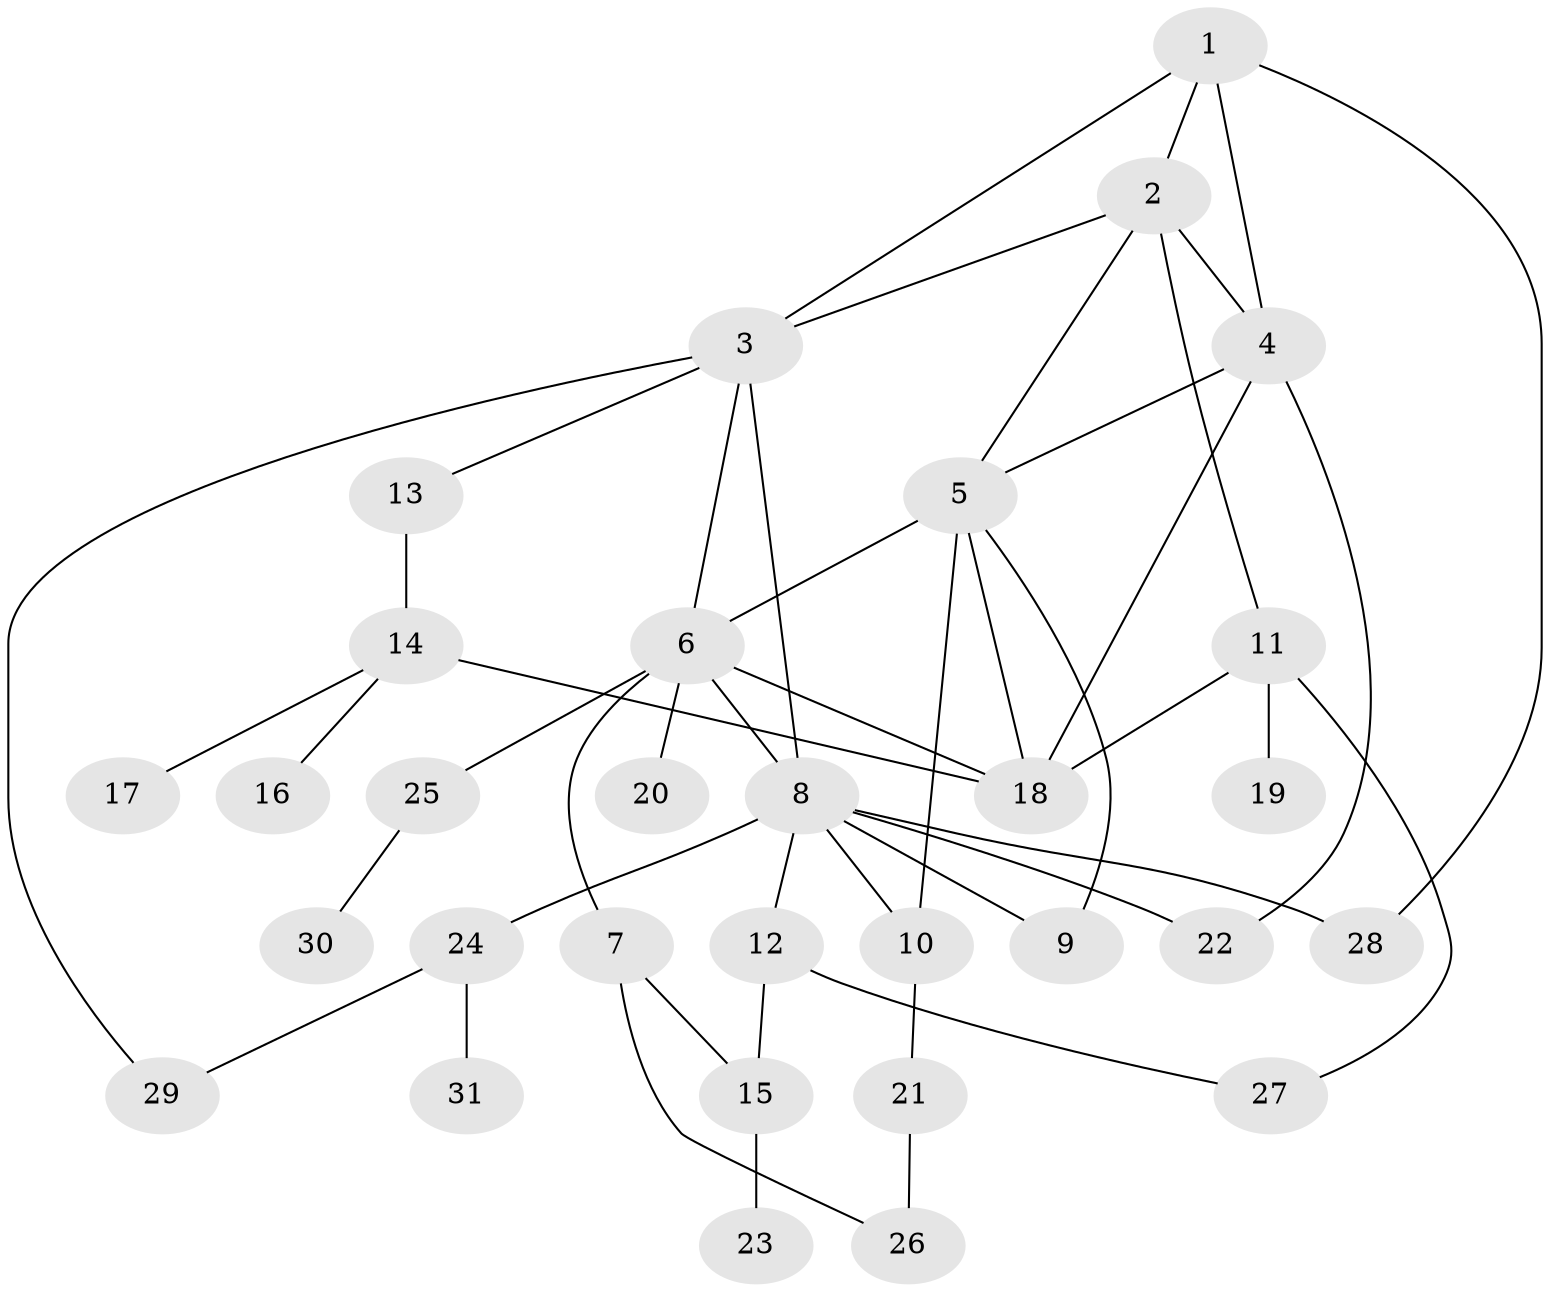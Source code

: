 // original degree distribution, {4: 0.08108108108108109, 5: 0.05405405405405406, 6: 0.013513513513513514, 3: 0.20270270270270271, 7: 0.013513513513513514, 8: 0.013513513513513514, 2: 0.2702702702702703, 9: 0.013513513513513514, 1: 0.33783783783783783}
// Generated by graph-tools (version 1.1) at 2025/48/03/04/25 22:48:36]
// undirected, 31 vertices, 47 edges
graph export_dot {
  node [color=gray90,style=filled];
  1;
  2;
  3;
  4;
  5;
  6;
  7;
  8;
  9;
  10;
  11;
  12;
  13;
  14;
  15;
  16;
  17;
  18;
  19;
  20;
  21;
  22;
  23;
  24;
  25;
  26;
  27;
  28;
  29;
  30;
  31;
  1 -- 2 [weight=1.0];
  1 -- 3 [weight=1.0];
  1 -- 4 [weight=1.0];
  1 -- 28 [weight=1.0];
  2 -- 3 [weight=1.0];
  2 -- 4 [weight=1.0];
  2 -- 5 [weight=1.0];
  2 -- 11 [weight=1.0];
  3 -- 6 [weight=1.0];
  3 -- 8 [weight=1.0];
  3 -- 13 [weight=1.0];
  3 -- 29 [weight=1.0];
  4 -- 5 [weight=1.0];
  4 -- 18 [weight=1.0];
  4 -- 22 [weight=2.0];
  5 -- 6 [weight=1.0];
  5 -- 9 [weight=3.0];
  5 -- 10 [weight=2.0];
  5 -- 18 [weight=1.0];
  6 -- 7 [weight=1.0];
  6 -- 8 [weight=1.0];
  6 -- 18 [weight=1.0];
  6 -- 20 [weight=1.0];
  6 -- 25 [weight=1.0];
  7 -- 15 [weight=1.0];
  7 -- 26 [weight=1.0];
  8 -- 9 [weight=1.0];
  8 -- 10 [weight=1.0];
  8 -- 12 [weight=1.0];
  8 -- 22 [weight=1.0];
  8 -- 24 [weight=1.0];
  8 -- 28 [weight=1.0];
  10 -- 21 [weight=1.0];
  11 -- 18 [weight=1.0];
  11 -- 19 [weight=1.0];
  11 -- 27 [weight=1.0];
  12 -- 15 [weight=1.0];
  12 -- 27 [weight=1.0];
  13 -- 14 [weight=3.0];
  14 -- 16 [weight=1.0];
  14 -- 17 [weight=1.0];
  14 -- 18 [weight=1.0];
  15 -- 23 [weight=1.0];
  21 -- 26 [weight=1.0];
  24 -- 29 [weight=1.0];
  24 -- 31 [weight=1.0];
  25 -- 30 [weight=2.0];
}
